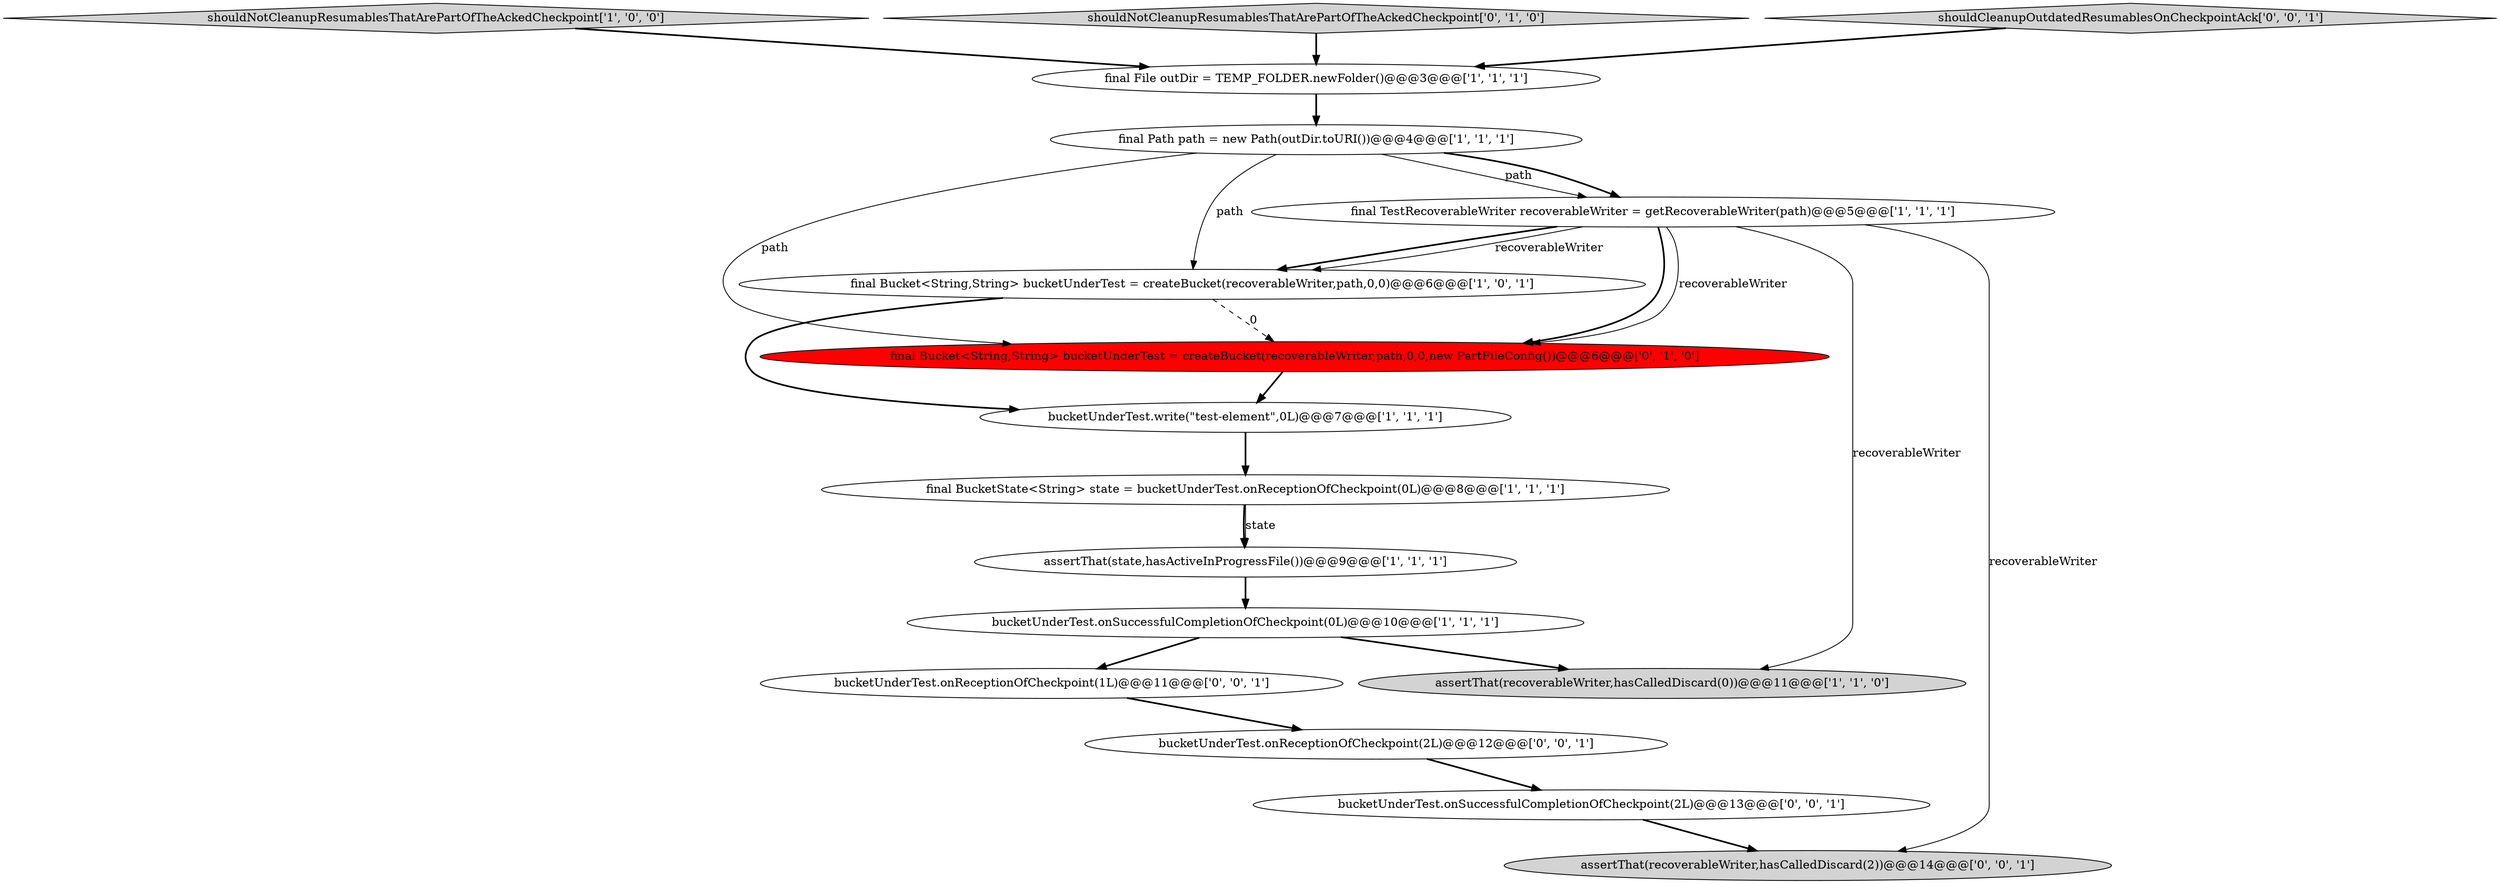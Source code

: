 digraph {
6 [style = filled, label = "shouldNotCleanupResumablesThatArePartOfTheAckedCheckpoint['1', '0', '0']", fillcolor = lightgray, shape = diamond image = "AAA0AAABBB1BBB"];
9 [style = filled, label = "final TestRecoverableWriter recoverableWriter = getRecoverableWriter(path)@@@5@@@['1', '1', '1']", fillcolor = white, shape = ellipse image = "AAA0AAABBB1BBB"];
10 [style = filled, label = "final Bucket<String,String> bucketUnderTest = createBucket(recoverableWriter,path,0,0,new PartFileConfig())@@@6@@@['0', '1', '0']", fillcolor = red, shape = ellipse image = "AAA1AAABBB2BBB"];
8 [style = filled, label = "final File outDir = TEMP_FOLDER.newFolder()@@@3@@@['1', '1', '1']", fillcolor = white, shape = ellipse image = "AAA0AAABBB1BBB"];
11 [style = filled, label = "shouldNotCleanupResumablesThatArePartOfTheAckedCheckpoint['0', '1', '0']", fillcolor = lightgray, shape = diamond image = "AAA0AAABBB2BBB"];
16 [style = filled, label = "bucketUnderTest.onReceptionOfCheckpoint(2L)@@@12@@@['0', '0', '1']", fillcolor = white, shape = ellipse image = "AAA0AAABBB3BBB"];
0 [style = filled, label = "final BucketState<String> state = bucketUnderTest.onReceptionOfCheckpoint(0L)@@@8@@@['1', '1', '1']", fillcolor = white, shape = ellipse image = "AAA0AAABBB1BBB"];
4 [style = filled, label = "bucketUnderTest.write(\"test-element\",0L)@@@7@@@['1', '1', '1']", fillcolor = white, shape = ellipse image = "AAA0AAABBB1BBB"];
2 [style = filled, label = "final Bucket<String,String> bucketUnderTest = createBucket(recoverableWriter,path,0,0)@@@6@@@['1', '0', '1']", fillcolor = white, shape = ellipse image = "AAA0AAABBB1BBB"];
12 [style = filled, label = "bucketUnderTest.onSuccessfulCompletionOfCheckpoint(2L)@@@13@@@['0', '0', '1']", fillcolor = white, shape = ellipse image = "AAA0AAABBB3BBB"];
7 [style = filled, label = "assertThat(state,hasActiveInProgressFile())@@@9@@@['1', '1', '1']", fillcolor = white, shape = ellipse image = "AAA0AAABBB1BBB"];
15 [style = filled, label = "assertThat(recoverableWriter,hasCalledDiscard(2))@@@14@@@['0', '0', '1']", fillcolor = lightgray, shape = ellipse image = "AAA0AAABBB3BBB"];
1 [style = filled, label = "final Path path = new Path(outDir.toURI())@@@4@@@['1', '1', '1']", fillcolor = white, shape = ellipse image = "AAA0AAABBB1BBB"];
3 [style = filled, label = "bucketUnderTest.onSuccessfulCompletionOfCheckpoint(0L)@@@10@@@['1', '1', '1']", fillcolor = white, shape = ellipse image = "AAA0AAABBB1BBB"];
13 [style = filled, label = "shouldCleanupOutdatedResumablesOnCheckpointAck['0', '0', '1']", fillcolor = lightgray, shape = diamond image = "AAA0AAABBB3BBB"];
14 [style = filled, label = "bucketUnderTest.onReceptionOfCheckpoint(1L)@@@11@@@['0', '0', '1']", fillcolor = white, shape = ellipse image = "AAA0AAABBB3BBB"];
5 [style = filled, label = "assertThat(recoverableWriter,hasCalledDiscard(0))@@@11@@@['1', '1', '0']", fillcolor = lightgray, shape = ellipse image = "AAA0AAABBB1BBB"];
14->16 [style = bold, label=""];
0->7 [style = solid, label="state"];
9->2 [style = bold, label=""];
1->2 [style = solid, label="path"];
9->5 [style = solid, label="recoverableWriter"];
3->14 [style = bold, label=""];
12->15 [style = bold, label=""];
1->9 [style = solid, label="path"];
9->10 [style = bold, label=""];
2->4 [style = bold, label=""];
1->10 [style = solid, label="path"];
7->3 [style = bold, label=""];
1->9 [style = bold, label=""];
2->10 [style = dashed, label="0"];
4->0 [style = bold, label=""];
0->7 [style = bold, label=""];
8->1 [style = bold, label=""];
9->15 [style = solid, label="recoverableWriter"];
9->10 [style = solid, label="recoverableWriter"];
3->5 [style = bold, label=""];
9->2 [style = solid, label="recoverableWriter"];
6->8 [style = bold, label=""];
10->4 [style = bold, label=""];
11->8 [style = bold, label=""];
13->8 [style = bold, label=""];
16->12 [style = bold, label=""];
}
